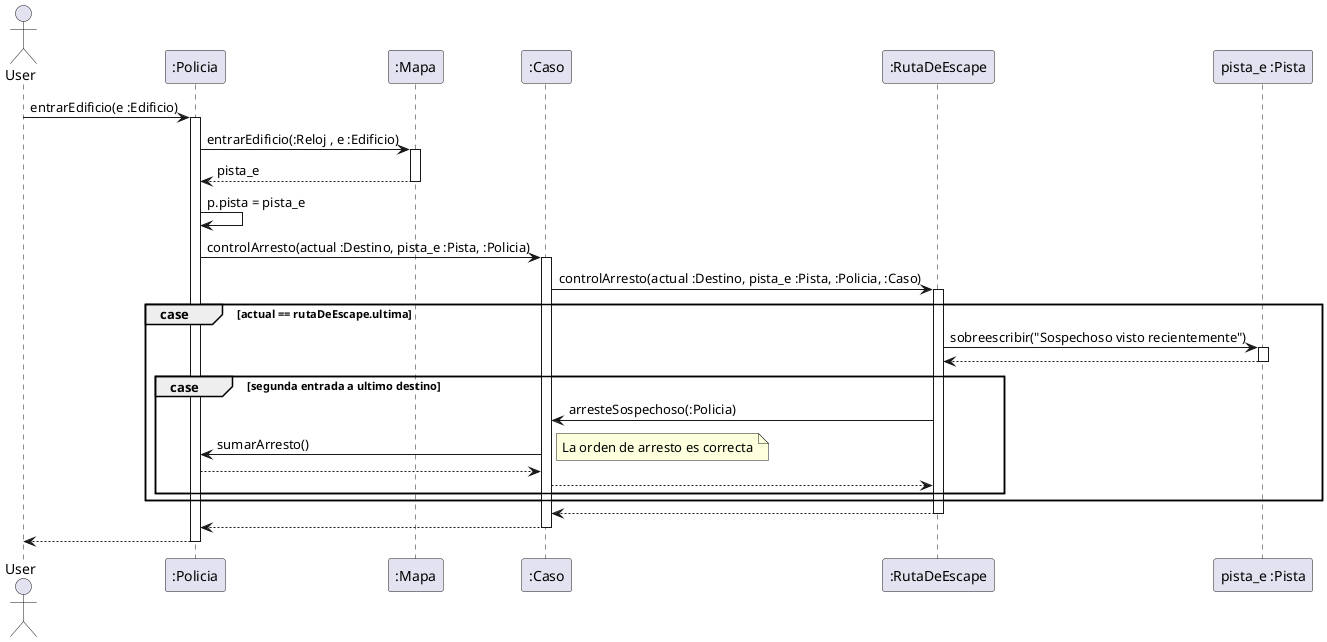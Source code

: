 @startuml

Actor User
User -> ":Policia" : entrarEdificio(e :Edificio)
Activate ":Policia"

":Policia" -> ":Mapa" : entrarEdificio(:Reloj , e :Edificio)
activate ":Mapa"

":Mapa" --> ":Policia" : pista_e
deactivate ":Mapa"

":Policia" -> ":Policia": p.pista = pista_e

":Policia" -> ":Caso" : controlArresto(actual :Destino, pista_e :Pista, :Policia)
activate ":Caso"

":Caso" -> ":RutaDeEscape" : controlArresto(actual :Destino, pista_e :Pista, :Policia, :Caso)
activate ":RutaDeEscape"

group case [actual == rutaDeEscape.ultima]

    ":RutaDeEscape" -> "pista_e :Pista": sobreescribir("Sospechoso visto recientemente")
    activate "pista_e :Pista"

    "pista_e :Pista" --> ":RutaDeEscape"
    deactivate "pista_e :Pista"

    group case [segunda entrada a ultimo destino]

        ":RutaDeEscape" -> ":Caso" : arresteSospechoso(:Policia)

        ":Caso" -> ":Policia" : sumarArresto()
        note right: La orden de arresto es correcta

        ":Policia" --> ":Caso"

        ":Caso" --> ":RutaDeEscape"

    end

end

":RutaDeEscape" --> ":Caso"
deactivate ":RutaDeEscape"

":Caso" --> ":Policia"
deactivate ":Caso"

":Policia" --> User
deactivate ":Policia"

@enduml